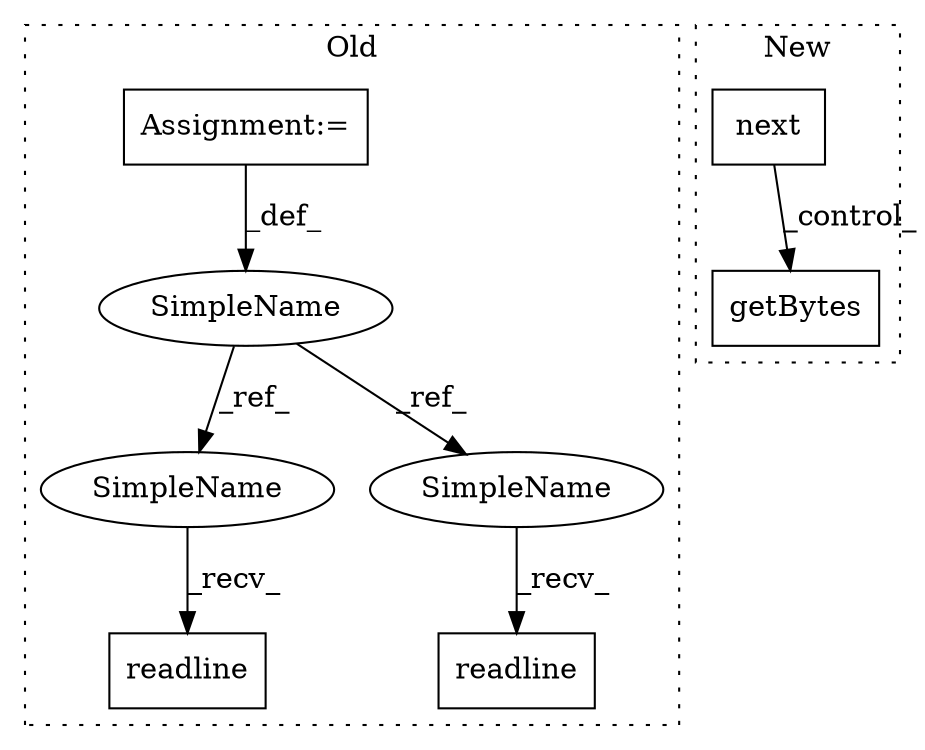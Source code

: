 digraph G {
subgraph cluster0 {
1 [label="readline" a="32" s="1027" l="10" shape="box"];
3 [label="SimpleName" a="42" s="913" l="6" shape="ellipse"];
4 [label="readline" a="32" s="952" l="10" shape="box"];
5 [label="Assignment:=" a="7" s="913" l="6" shape="box"];
7 [label="SimpleName" a="42" s="945" l="6" shape="ellipse"];
8 [label="SimpleName" a="42" s="1020" l="6" shape="ellipse"];
label = "Old";
style="dotted";
}
subgraph cluster1 {
2 [label="getBytes" a="32" s="1225" l="10" shape="box"];
6 [label="next" a="32" s="1029,1044" l="5,1" shape="box"];
label = "New";
style="dotted";
}
3 -> 8 [label="_ref_"];
3 -> 7 [label="_ref_"];
5 -> 3 [label="_def_"];
6 -> 2 [label="_control_"];
7 -> 4 [label="_recv_"];
8 -> 1 [label="_recv_"];
}